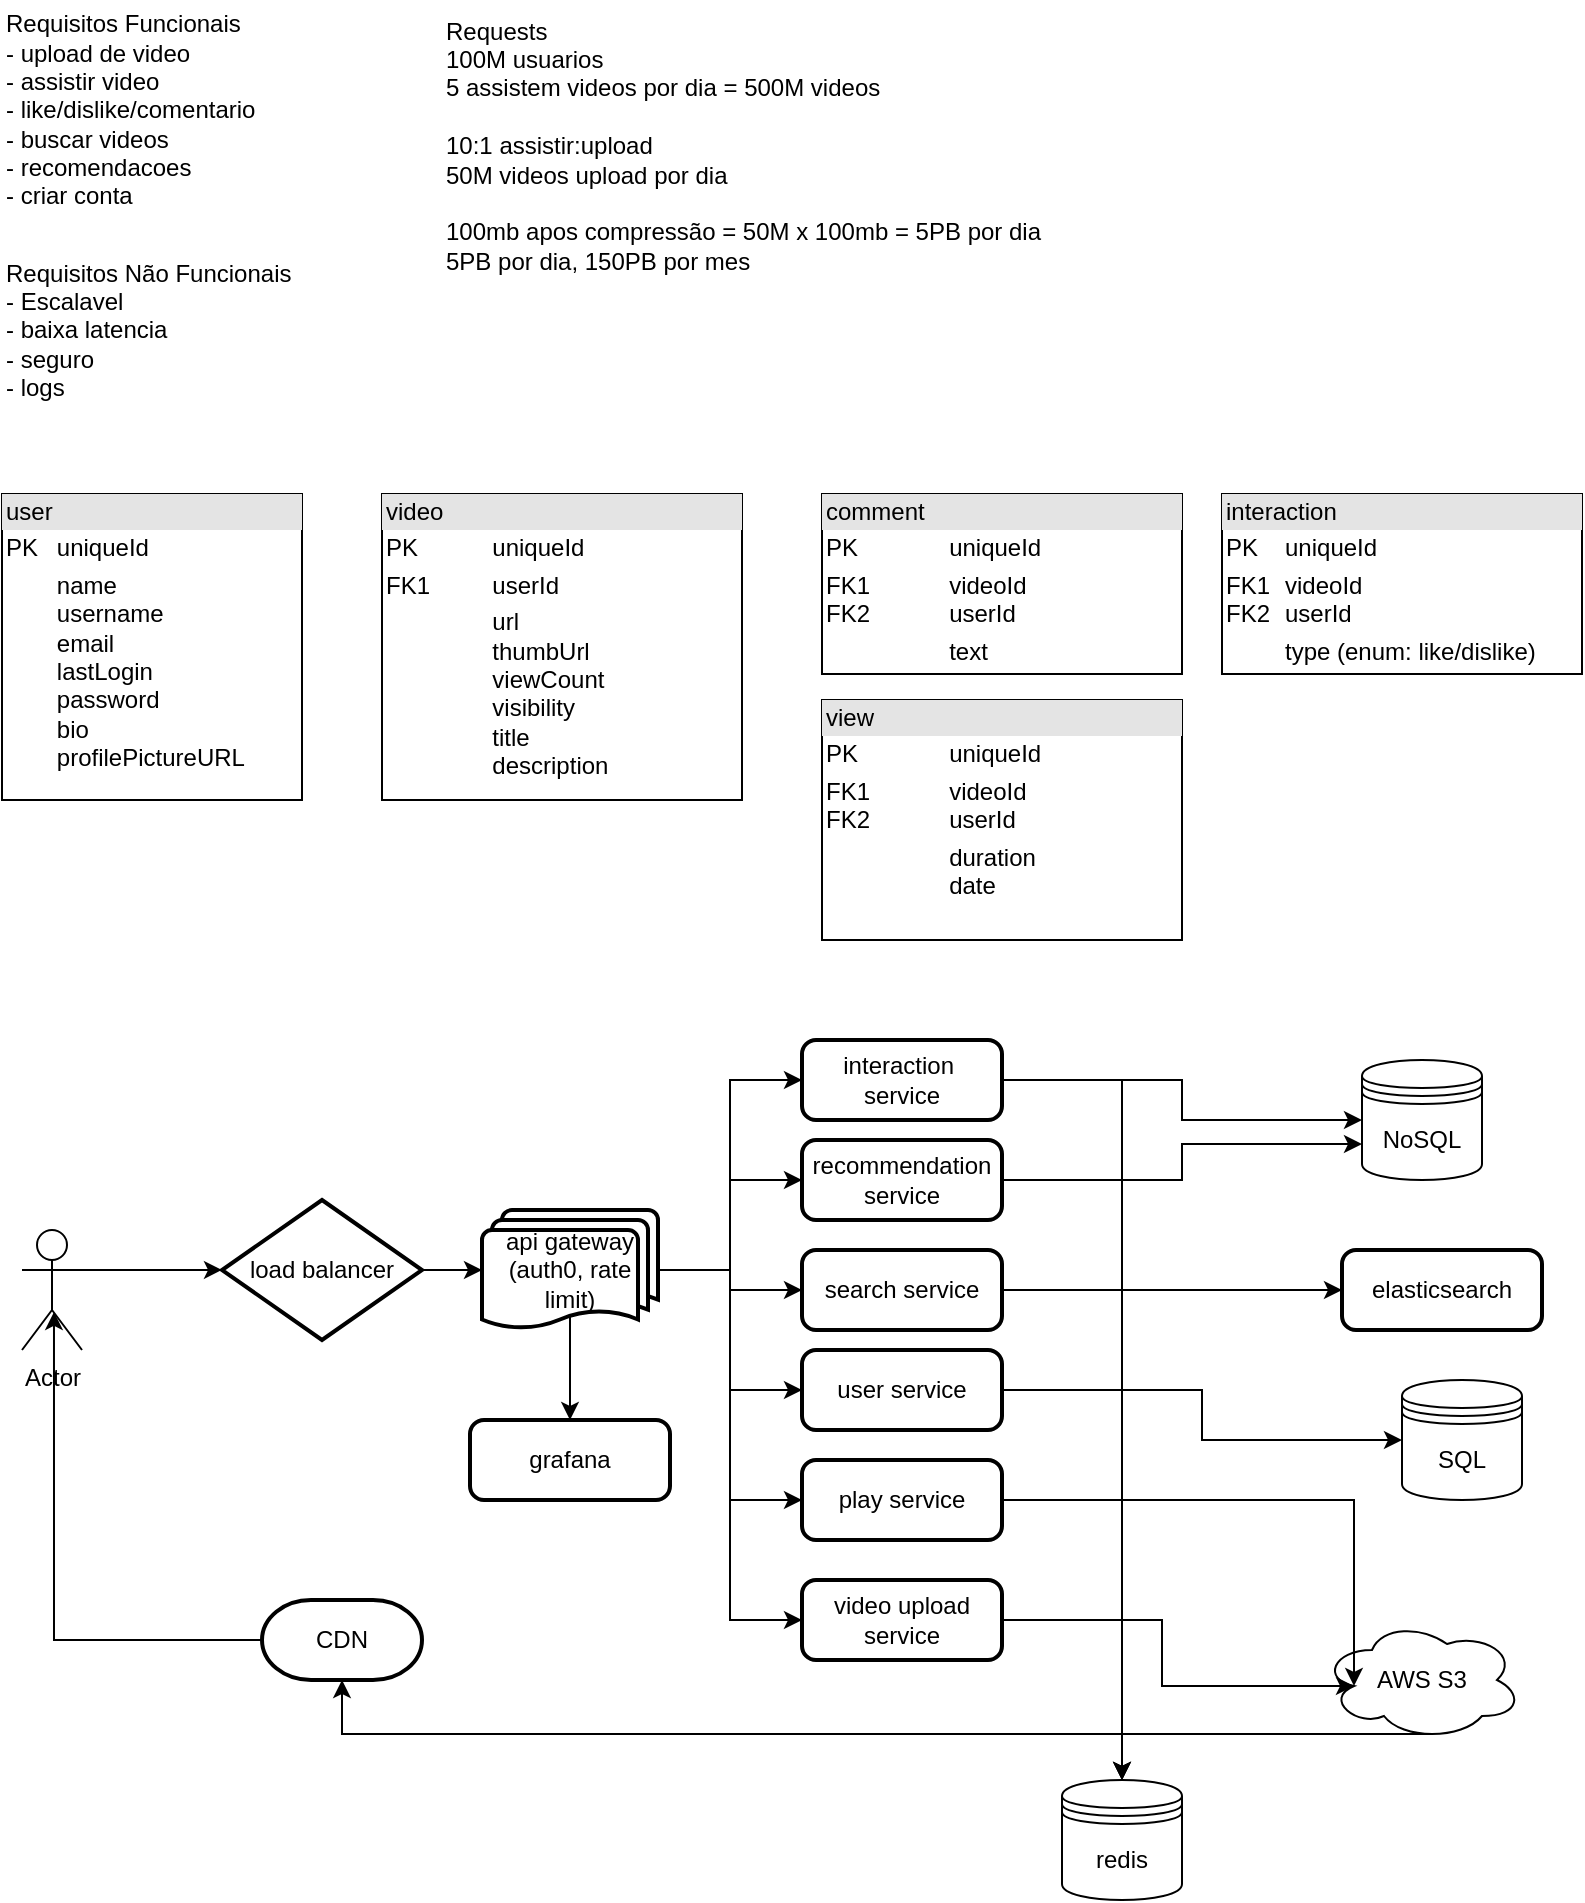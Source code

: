 <mxfile version="24.8.4">
  <diagram name="Página-1" id="8wPO7H2MevNETrysMtAB">
    <mxGraphModel dx="954" dy="727" grid="1" gridSize="10" guides="1" tooltips="1" connect="1" arrows="1" fold="1" page="1" pageScale="1" pageWidth="827" pageHeight="1169" math="0" shadow="0">
      <root>
        <mxCell id="0" />
        <mxCell id="1" parent="0" />
        <mxCell id="TdzrPzKoBQW5rSii5TZG-2" value="Requisitos Funcionais&lt;div&gt;- upload de video&lt;/div&gt;&lt;div&gt;- assistir video&lt;/div&gt;&lt;div&gt;- like/dislike/comentario&lt;/div&gt;&lt;div&gt;- buscar videos&lt;/div&gt;&lt;div&gt;- recomendacoes&lt;/div&gt;&lt;div&gt;- criar conta&lt;/div&gt;" style="text;html=1;align=left;verticalAlign=middle;resizable=0;points=[];autosize=1;strokeColor=none;fillColor=none;" parent="1" vertex="1">
          <mxGeometry x="20" y="20" width="150" height="110" as="geometry" />
        </mxCell>
        <mxCell id="TdzrPzKoBQW5rSii5TZG-3" value="Requisitos Não Funcionais&lt;div&gt;- Escalavel&lt;/div&gt;&lt;div&gt;- baixa latencia&lt;/div&gt;&lt;div&gt;- seguro&lt;/div&gt;&lt;div&gt;- logs&lt;/div&gt;" style="text;html=1;align=left;verticalAlign=middle;resizable=0;points=[];autosize=1;strokeColor=none;fillColor=none;" parent="1" vertex="1">
          <mxGeometry x="20" y="140" width="170" height="90" as="geometry" />
        </mxCell>
        <mxCell id="TdzrPzKoBQW5rSii5TZG-4" value="Requests&lt;div&gt;100M usuarios&lt;/div&gt;&lt;div&gt;5 assistem videos por dia = 500M videos&lt;/div&gt;&lt;div&gt;&lt;br&gt;&lt;/div&gt;&lt;div&gt;10:1 assistir:upload&lt;/div&gt;&lt;div&gt;50M videos upload por dia&lt;/div&gt;&lt;div&gt;&lt;br&gt;&lt;/div&gt;&lt;div&gt;100mb apos compressão = 50M x 100mb = 5PB por dia&lt;/div&gt;&lt;div&gt;5PB por dia, 150PB por mes&lt;/div&gt;&lt;div&gt;&lt;br&gt;&lt;/div&gt;" style="text;html=1;align=left;verticalAlign=middle;resizable=0;points=[];autosize=1;strokeColor=none;fillColor=none;" parent="1" vertex="1">
          <mxGeometry x="240" y="20" width="320" height="160" as="geometry" />
        </mxCell>
        <mxCell id="TdzrPzKoBQW5rSii5TZG-14" value="&lt;div style=&quot;box-sizing:border-box;width:100%;background:#e4e4e4;padding:2px;&quot;&gt;user&lt;/div&gt;&lt;table style=&quot;width:100%;font-size:1em;&quot; cellpadding=&quot;2&quot; cellspacing=&quot;0&quot;&gt;&lt;tbody&gt;&lt;tr&gt;&lt;td&gt;PK&lt;/td&gt;&lt;td&gt;uniqueId&lt;/td&gt;&lt;/tr&gt;&lt;tr&gt;&lt;td&gt;&lt;br&gt;&lt;/td&gt;&lt;td&gt;name&lt;br&gt;username&lt;br&gt;email&lt;br&gt;lastLogin&lt;br&gt;password&lt;br&gt;bio&lt;br&gt;profilePictureURL&lt;/td&gt;&lt;/tr&gt;&lt;tr&gt;&lt;td&gt;&lt;/td&gt;&lt;td&gt;&lt;br&gt;&lt;/td&gt;&lt;/tr&gt;&lt;/tbody&gt;&lt;/table&gt;" style="verticalAlign=top;align=left;overflow=fill;html=1;whiteSpace=wrap;" parent="1" vertex="1">
          <mxGeometry x="20" y="267" width="150" height="153" as="geometry" />
        </mxCell>
        <mxCell id="TdzrPzKoBQW5rSii5TZG-16" value="&lt;div style=&quot;box-sizing:border-box;width:100%;background:#e4e4e4;padding:2px;&quot;&gt;video&lt;/div&gt;&lt;table style=&quot;width:100%;font-size:1em;&quot; cellpadding=&quot;2&quot; cellspacing=&quot;0&quot;&gt;&lt;tbody&gt;&lt;tr&gt;&lt;td&gt;PK&lt;/td&gt;&lt;td&gt;uniqueId&lt;/td&gt;&lt;/tr&gt;&lt;tr&gt;&lt;td&gt;FK1&lt;/td&gt;&lt;td&gt;userId&lt;/td&gt;&lt;/tr&gt;&lt;tr&gt;&lt;td&gt;&lt;/td&gt;&lt;td&gt;url&lt;br&gt;thumbUrl&lt;br&gt;viewCount&lt;br&gt;visibility&lt;br&gt;title&lt;br&gt;description&lt;/td&gt;&lt;/tr&gt;&lt;/tbody&gt;&lt;/table&gt;" style="verticalAlign=top;align=left;overflow=fill;html=1;whiteSpace=wrap;" parent="1" vertex="1">
          <mxGeometry x="210" y="267" width="180" height="153" as="geometry" />
        </mxCell>
        <mxCell id="TdzrPzKoBQW5rSii5TZG-18" value="&lt;div style=&quot;box-sizing:border-box;width:100%;background:#e4e4e4;padding:2px;&quot;&gt;comment&lt;/div&gt;&lt;table style=&quot;width:100%;font-size:1em;&quot; cellpadding=&quot;2&quot; cellspacing=&quot;0&quot;&gt;&lt;tbody&gt;&lt;tr&gt;&lt;td&gt;PK&lt;/td&gt;&lt;td&gt;uniqueId&lt;/td&gt;&lt;/tr&gt;&lt;tr&gt;&lt;td&gt;FK1&lt;br&gt;FK2&lt;/td&gt;&lt;td&gt;videoId&lt;br&gt;userId&lt;br&gt;&lt;/td&gt;&lt;/tr&gt;&lt;tr&gt;&lt;td&gt;&lt;br&gt;&lt;/td&gt;&lt;td&gt;text&lt;/td&gt;&lt;/tr&gt;&lt;/tbody&gt;&lt;/table&gt;" style="verticalAlign=top;align=left;overflow=fill;html=1;whiteSpace=wrap;" parent="1" vertex="1">
          <mxGeometry x="430" y="267" width="180" height="90" as="geometry" />
        </mxCell>
        <mxCell id="TdzrPzKoBQW5rSii5TZG-23" style="edgeStyle=orthogonalEdgeStyle;rounded=0;orthogonalLoop=1;jettySize=auto;html=1;exitX=1;exitY=0.333;exitDx=0;exitDy=0;exitPerimeter=0;" parent="1" source="TdzrPzKoBQW5rSii5TZG-21" target="TdzrPzKoBQW5rSii5TZG-22" edge="1">
          <mxGeometry relative="1" as="geometry" />
        </mxCell>
        <mxCell id="TdzrPzKoBQW5rSii5TZG-21" value="Actor" style="shape=umlActor;verticalLabelPosition=bottom;verticalAlign=top;html=1;" parent="1" vertex="1">
          <mxGeometry x="30" y="635" width="30" height="60" as="geometry" />
        </mxCell>
        <mxCell id="TdzrPzKoBQW5rSii5TZG-22" value="load balancer" style="strokeWidth=2;html=1;shape=mxgraph.flowchart.decision;whiteSpace=wrap;" parent="1" vertex="1">
          <mxGeometry x="130" y="620" width="100" height="70" as="geometry" />
        </mxCell>
        <mxCell id="TdzrPzKoBQW5rSii5TZG-31" style="edgeStyle=orthogonalEdgeStyle;rounded=0;orthogonalLoop=1;jettySize=auto;html=1;exitX=1;exitY=0.5;exitDx=0;exitDy=0;exitPerimeter=0;entryX=0;entryY=0.5;entryDx=0;entryDy=0;" parent="1" source="TdzrPzKoBQW5rSii5TZG-24" target="TdzrPzKoBQW5rSii5TZG-26" edge="1">
          <mxGeometry relative="1" as="geometry" />
        </mxCell>
        <mxCell id="TdzrPzKoBQW5rSii5TZG-35" style="edgeStyle=orthogonalEdgeStyle;rounded=0;orthogonalLoop=1;jettySize=auto;html=1;exitX=1;exitY=0.5;exitDx=0;exitDy=0;exitPerimeter=0;entryX=0;entryY=0.5;entryDx=0;entryDy=0;" parent="1" source="TdzrPzKoBQW5rSii5TZG-24" target="TdzrPzKoBQW5rSii5TZG-28" edge="1">
          <mxGeometry relative="1" as="geometry" />
        </mxCell>
        <mxCell id="TdzrPzKoBQW5rSii5TZG-36" style="edgeStyle=orthogonalEdgeStyle;rounded=0;orthogonalLoop=1;jettySize=auto;html=1;exitX=1;exitY=0.5;exitDx=0;exitDy=0;exitPerimeter=0;entryX=0;entryY=0.5;entryDx=0;entryDy=0;" parent="1" source="TdzrPzKoBQW5rSii5TZG-24" target="TdzrPzKoBQW5rSii5TZG-29" edge="1">
          <mxGeometry relative="1" as="geometry" />
        </mxCell>
        <mxCell id="TdzrPzKoBQW5rSii5TZG-37" style="edgeStyle=orthogonalEdgeStyle;rounded=0;orthogonalLoop=1;jettySize=auto;html=1;exitX=1;exitY=0.5;exitDx=0;exitDy=0;exitPerimeter=0;entryX=0;entryY=0.5;entryDx=0;entryDy=0;" parent="1" source="TdzrPzKoBQW5rSii5TZG-24" target="TdzrPzKoBQW5rSii5TZG-30" edge="1">
          <mxGeometry relative="1" as="geometry" />
        </mxCell>
        <mxCell id="TdzrPzKoBQW5rSii5TZG-41" style="edgeStyle=orthogonalEdgeStyle;rounded=0;orthogonalLoop=1;jettySize=auto;html=1;exitX=1;exitY=0.5;exitDx=0;exitDy=0;exitPerimeter=0;entryX=0;entryY=0.5;entryDx=0;entryDy=0;" parent="1" source="TdzrPzKoBQW5rSii5TZG-24" target="TdzrPzKoBQW5rSii5TZG-40" edge="1">
          <mxGeometry relative="1" as="geometry" />
        </mxCell>
        <mxCell id="TdzrPzKoBQW5rSii5TZG-43" style="edgeStyle=orthogonalEdgeStyle;rounded=0;orthogonalLoop=1;jettySize=auto;html=1;exitX=1;exitY=0.5;exitDx=0;exitDy=0;exitPerimeter=0;entryX=0;entryY=0.5;entryDx=0;entryDy=0;" parent="1" source="TdzrPzKoBQW5rSii5TZG-24" target="TdzrPzKoBQW5rSii5TZG-27" edge="1">
          <mxGeometry relative="1" as="geometry" />
        </mxCell>
        <mxCell id="64g4KcQAef7rdvTDZRI5-2" style="edgeStyle=orthogonalEdgeStyle;rounded=0;orthogonalLoop=1;jettySize=auto;html=1;exitX=0.5;exitY=0.88;exitDx=0;exitDy=0;exitPerimeter=0;entryX=0.5;entryY=0;entryDx=0;entryDy=0;" parent="1" source="TdzrPzKoBQW5rSii5TZG-24" target="64g4KcQAef7rdvTDZRI5-1" edge="1">
          <mxGeometry relative="1" as="geometry" />
        </mxCell>
        <mxCell id="TdzrPzKoBQW5rSii5TZG-24" value="api gateway&lt;br&gt;(auth0, rate limit)" style="strokeWidth=2;html=1;shape=mxgraph.flowchart.multi-document;whiteSpace=wrap;" parent="1" vertex="1">
          <mxGeometry x="260" y="625" width="88" height="60" as="geometry" />
        </mxCell>
        <mxCell id="TdzrPzKoBQW5rSii5TZG-25" style="edgeStyle=orthogonalEdgeStyle;rounded=0;orthogonalLoop=1;jettySize=auto;html=1;exitX=1;exitY=0.5;exitDx=0;exitDy=0;exitPerimeter=0;entryX=0;entryY=0.5;entryDx=0;entryDy=0;entryPerimeter=0;" parent="1" source="TdzrPzKoBQW5rSii5TZG-22" target="TdzrPzKoBQW5rSii5TZG-24" edge="1">
          <mxGeometry relative="1" as="geometry" />
        </mxCell>
        <mxCell id="TdzrPzKoBQW5rSii5TZG-55" style="edgeStyle=orthogonalEdgeStyle;rounded=0;orthogonalLoop=1;jettySize=auto;html=1;exitX=1;exitY=0.5;exitDx=0;exitDy=0;entryX=0;entryY=0.5;entryDx=0;entryDy=0;" parent="1" source="TdzrPzKoBQW5rSii5TZG-26" target="TdzrPzKoBQW5rSii5TZG-54" edge="1">
          <mxGeometry relative="1" as="geometry" />
        </mxCell>
        <mxCell id="TdzrPzKoBQW5rSii5TZG-26" value="user service" style="rounded=1;whiteSpace=wrap;html=1;absoluteArcSize=1;arcSize=14;strokeWidth=2;" parent="1" vertex="1">
          <mxGeometry x="420" y="695" width="100" height="40" as="geometry" />
        </mxCell>
        <mxCell id="TdzrPzKoBQW5rSii5TZG-27" value="video upload service" style="rounded=1;whiteSpace=wrap;html=1;absoluteArcSize=1;arcSize=14;strokeWidth=2;" parent="1" vertex="1">
          <mxGeometry x="420" y="810" width="100" height="40" as="geometry" />
        </mxCell>
        <mxCell id="TdzrPzKoBQW5rSii5TZG-50" value="" style="edgeStyle=orthogonalEdgeStyle;rounded=0;orthogonalLoop=1;jettySize=auto;html=1;" parent="1" source="TdzrPzKoBQW5rSii5TZG-28" target="TdzrPzKoBQW5rSii5TZG-49" edge="1">
          <mxGeometry relative="1" as="geometry" />
        </mxCell>
        <mxCell id="TdzrPzKoBQW5rSii5TZG-28" value="search service" style="rounded=1;whiteSpace=wrap;html=1;absoluteArcSize=1;arcSize=14;strokeWidth=2;" parent="1" vertex="1">
          <mxGeometry x="420" y="645" width="100" height="40" as="geometry" />
        </mxCell>
        <mxCell id="TdzrPzKoBQW5rSii5TZG-53" style="edgeStyle=orthogonalEdgeStyle;rounded=0;orthogonalLoop=1;jettySize=auto;html=1;exitX=1;exitY=0.5;exitDx=0;exitDy=0;entryX=0;entryY=0.7;entryDx=0;entryDy=0;" parent="1" source="TdzrPzKoBQW5rSii5TZG-29" target="TdzrPzKoBQW5rSii5TZG-51" edge="1">
          <mxGeometry relative="1" as="geometry" />
        </mxCell>
        <mxCell id="TdzrPzKoBQW5rSii5TZG-57" style="edgeStyle=orthogonalEdgeStyle;rounded=0;orthogonalLoop=1;jettySize=auto;html=1;exitX=1;exitY=0.5;exitDx=0;exitDy=0;entryX=0.5;entryY=0;entryDx=0;entryDy=0;" parent="1" source="TdzrPzKoBQW5rSii5TZG-29" target="TdzrPzKoBQW5rSii5TZG-56" edge="1">
          <mxGeometry relative="1" as="geometry" />
        </mxCell>
        <mxCell id="TdzrPzKoBQW5rSii5TZG-29" value="recommendation service" style="rounded=1;whiteSpace=wrap;html=1;absoluteArcSize=1;arcSize=14;strokeWidth=2;" parent="1" vertex="1">
          <mxGeometry x="420" y="590" width="100" height="40" as="geometry" />
        </mxCell>
        <mxCell id="TdzrPzKoBQW5rSii5TZG-52" style="edgeStyle=orthogonalEdgeStyle;rounded=0;orthogonalLoop=1;jettySize=auto;html=1;exitX=1;exitY=0.5;exitDx=0;exitDy=0;entryX=0;entryY=0.5;entryDx=0;entryDy=0;" parent="1" source="TdzrPzKoBQW5rSii5TZG-30" target="TdzrPzKoBQW5rSii5TZG-51" edge="1">
          <mxGeometry relative="1" as="geometry" />
        </mxCell>
        <mxCell id="TdzrPzKoBQW5rSii5TZG-58" style="edgeStyle=orthogonalEdgeStyle;rounded=0;orthogonalLoop=1;jettySize=auto;html=1;exitX=1;exitY=0.5;exitDx=0;exitDy=0;entryX=0.5;entryY=0;entryDx=0;entryDy=0;" parent="1" source="TdzrPzKoBQW5rSii5TZG-30" target="TdzrPzKoBQW5rSii5TZG-56" edge="1">
          <mxGeometry relative="1" as="geometry" />
        </mxCell>
        <mxCell id="TdzrPzKoBQW5rSii5TZG-30" value="interaction&amp;nbsp; service" style="rounded=1;whiteSpace=wrap;html=1;absoluteArcSize=1;arcSize=14;strokeWidth=2;" parent="1" vertex="1">
          <mxGeometry x="420" y="540" width="100" height="40" as="geometry" />
        </mxCell>
        <mxCell id="TdzrPzKoBQW5rSii5TZG-38" value="&lt;div style=&quot;box-sizing:border-box;width:100%;background:#e4e4e4;padding:2px;&quot;&gt;view&lt;/div&gt;&lt;table style=&quot;width:100%;font-size:1em;&quot; cellpadding=&quot;2&quot; cellspacing=&quot;0&quot;&gt;&lt;tbody&gt;&lt;tr&gt;&lt;td&gt;PK&lt;/td&gt;&lt;td&gt;uniqueId&lt;/td&gt;&lt;/tr&gt;&lt;tr&gt;&lt;td&gt;FK1&lt;br&gt;FK2&lt;/td&gt;&lt;td&gt;videoId&lt;br&gt;userId&lt;/td&gt;&lt;/tr&gt;&lt;tr&gt;&lt;td&gt;&lt;/td&gt;&lt;td&gt;duration&lt;br&gt;date&lt;/td&gt;&lt;/tr&gt;&lt;/tbody&gt;&lt;/table&gt;" style="verticalAlign=top;align=left;overflow=fill;html=1;whiteSpace=wrap;" parent="1" vertex="1">
          <mxGeometry x="430" y="370" width="180" height="120" as="geometry" />
        </mxCell>
        <mxCell id="TdzrPzKoBQW5rSii5TZG-39" value="&lt;div style=&quot;box-sizing:border-box;width:100%;background:#e4e4e4;padding:2px;&quot;&gt;interaction&lt;/div&gt;&lt;table style=&quot;width:100%;font-size:1em;&quot; cellpadding=&quot;2&quot; cellspacing=&quot;0&quot;&gt;&lt;tbody&gt;&lt;tr&gt;&lt;td&gt;PK&lt;/td&gt;&lt;td&gt;uniqueId&lt;/td&gt;&lt;/tr&gt;&lt;tr&gt;&lt;td&gt;FK1&lt;br&gt;FK2&lt;/td&gt;&lt;td&gt;videoId&lt;br&gt;userId&lt;br&gt;&lt;/td&gt;&lt;/tr&gt;&lt;tr&gt;&lt;td&gt;&lt;br&gt;&lt;/td&gt;&lt;td&gt;type (enum: like/dislike)&amp;nbsp;&lt;/td&gt;&lt;/tr&gt;&lt;/tbody&gt;&lt;/table&gt;" style="verticalAlign=top;align=left;overflow=fill;html=1;whiteSpace=wrap;" parent="1" vertex="1">
          <mxGeometry x="630" y="267" width="180" height="90" as="geometry" />
        </mxCell>
        <mxCell id="TdzrPzKoBQW5rSii5TZG-59" style="edgeStyle=orthogonalEdgeStyle;rounded=0;orthogonalLoop=1;jettySize=auto;html=1;entryX=0.5;entryY=0;entryDx=0;entryDy=0;" parent="1" source="TdzrPzKoBQW5rSii5TZG-40" target="TdzrPzKoBQW5rSii5TZG-56" edge="1">
          <mxGeometry relative="1" as="geometry" />
        </mxCell>
        <mxCell id="TdzrPzKoBQW5rSii5TZG-40" value="play service" style="rounded=1;whiteSpace=wrap;html=1;absoluteArcSize=1;arcSize=14;strokeWidth=2;" parent="1" vertex="1">
          <mxGeometry x="420" y="750" width="100" height="40" as="geometry" />
        </mxCell>
        <mxCell id="TdzrPzKoBQW5rSii5TZG-42" value="AWS S3" style="ellipse;shape=cloud;whiteSpace=wrap;html=1;align=center;" parent="1" vertex="1">
          <mxGeometry x="680" y="830" width="100" height="60" as="geometry" />
        </mxCell>
        <mxCell id="TdzrPzKoBQW5rSii5TZG-44" style="edgeStyle=orthogonalEdgeStyle;rounded=0;orthogonalLoop=1;jettySize=auto;html=1;exitX=1;exitY=0.5;exitDx=0;exitDy=0;entryX=0.16;entryY=0.55;entryDx=0;entryDy=0;entryPerimeter=0;" parent="1" source="TdzrPzKoBQW5rSii5TZG-27" target="TdzrPzKoBQW5rSii5TZG-42" edge="1">
          <mxGeometry relative="1" as="geometry" />
        </mxCell>
        <mxCell id="TdzrPzKoBQW5rSii5TZG-45" style="edgeStyle=orthogonalEdgeStyle;rounded=0;orthogonalLoop=1;jettySize=auto;html=1;exitX=1;exitY=0.5;exitDx=0;exitDy=0;entryX=0.16;entryY=0.55;entryDx=0;entryDy=0;entryPerimeter=0;" parent="1" source="TdzrPzKoBQW5rSii5TZG-40" target="TdzrPzKoBQW5rSii5TZG-42" edge="1">
          <mxGeometry relative="1" as="geometry" />
        </mxCell>
        <mxCell id="TdzrPzKoBQW5rSii5TZG-46" value="CDN" style="strokeWidth=2;html=1;shape=mxgraph.flowchart.terminator;whiteSpace=wrap;" parent="1" vertex="1">
          <mxGeometry x="150" y="820" width="80" height="40" as="geometry" />
        </mxCell>
        <mxCell id="TdzrPzKoBQW5rSii5TZG-47" style="edgeStyle=orthogonalEdgeStyle;rounded=0;orthogonalLoop=1;jettySize=auto;html=1;exitX=0.55;exitY=0.95;exitDx=0;exitDy=0;exitPerimeter=0;entryX=0.5;entryY=1;entryDx=0;entryDy=0;entryPerimeter=0;" parent="1" source="TdzrPzKoBQW5rSii5TZG-42" target="TdzrPzKoBQW5rSii5TZG-46" edge="1">
          <mxGeometry relative="1" as="geometry" />
        </mxCell>
        <mxCell id="TdzrPzKoBQW5rSii5TZG-48" style="edgeStyle=orthogonalEdgeStyle;rounded=0;orthogonalLoop=1;jettySize=auto;html=1;exitX=0;exitY=0.5;exitDx=0;exitDy=0;exitPerimeter=0;entryX=0.533;entryY=0.683;entryDx=0;entryDy=0;entryPerimeter=0;" parent="1" source="TdzrPzKoBQW5rSii5TZG-46" target="TdzrPzKoBQW5rSii5TZG-21" edge="1">
          <mxGeometry relative="1" as="geometry" />
        </mxCell>
        <mxCell id="TdzrPzKoBQW5rSii5TZG-49" value="elasticsearch" style="rounded=1;whiteSpace=wrap;html=1;absoluteArcSize=1;arcSize=14;strokeWidth=2;" parent="1" vertex="1">
          <mxGeometry x="690" y="645" width="100" height="40" as="geometry" />
        </mxCell>
        <mxCell id="TdzrPzKoBQW5rSii5TZG-51" value="NoSQL" style="shape=datastore;whiteSpace=wrap;html=1;" parent="1" vertex="1">
          <mxGeometry x="700" y="550" width="60" height="60" as="geometry" />
        </mxCell>
        <mxCell id="TdzrPzKoBQW5rSii5TZG-54" value="SQL" style="shape=datastore;whiteSpace=wrap;html=1;" parent="1" vertex="1">
          <mxGeometry x="720" y="710" width="60" height="60" as="geometry" />
        </mxCell>
        <mxCell id="TdzrPzKoBQW5rSii5TZG-56" value="redis" style="shape=datastore;whiteSpace=wrap;html=1;" parent="1" vertex="1">
          <mxGeometry x="550" y="910" width="60" height="60" as="geometry" />
        </mxCell>
        <mxCell id="64g4KcQAef7rdvTDZRI5-1" value="grafana" style="rounded=1;whiteSpace=wrap;html=1;absoluteArcSize=1;arcSize=14;strokeWidth=2;" parent="1" vertex="1">
          <mxGeometry x="254" y="730" width="100" height="40" as="geometry" />
        </mxCell>
      </root>
    </mxGraphModel>
  </diagram>
</mxfile>

